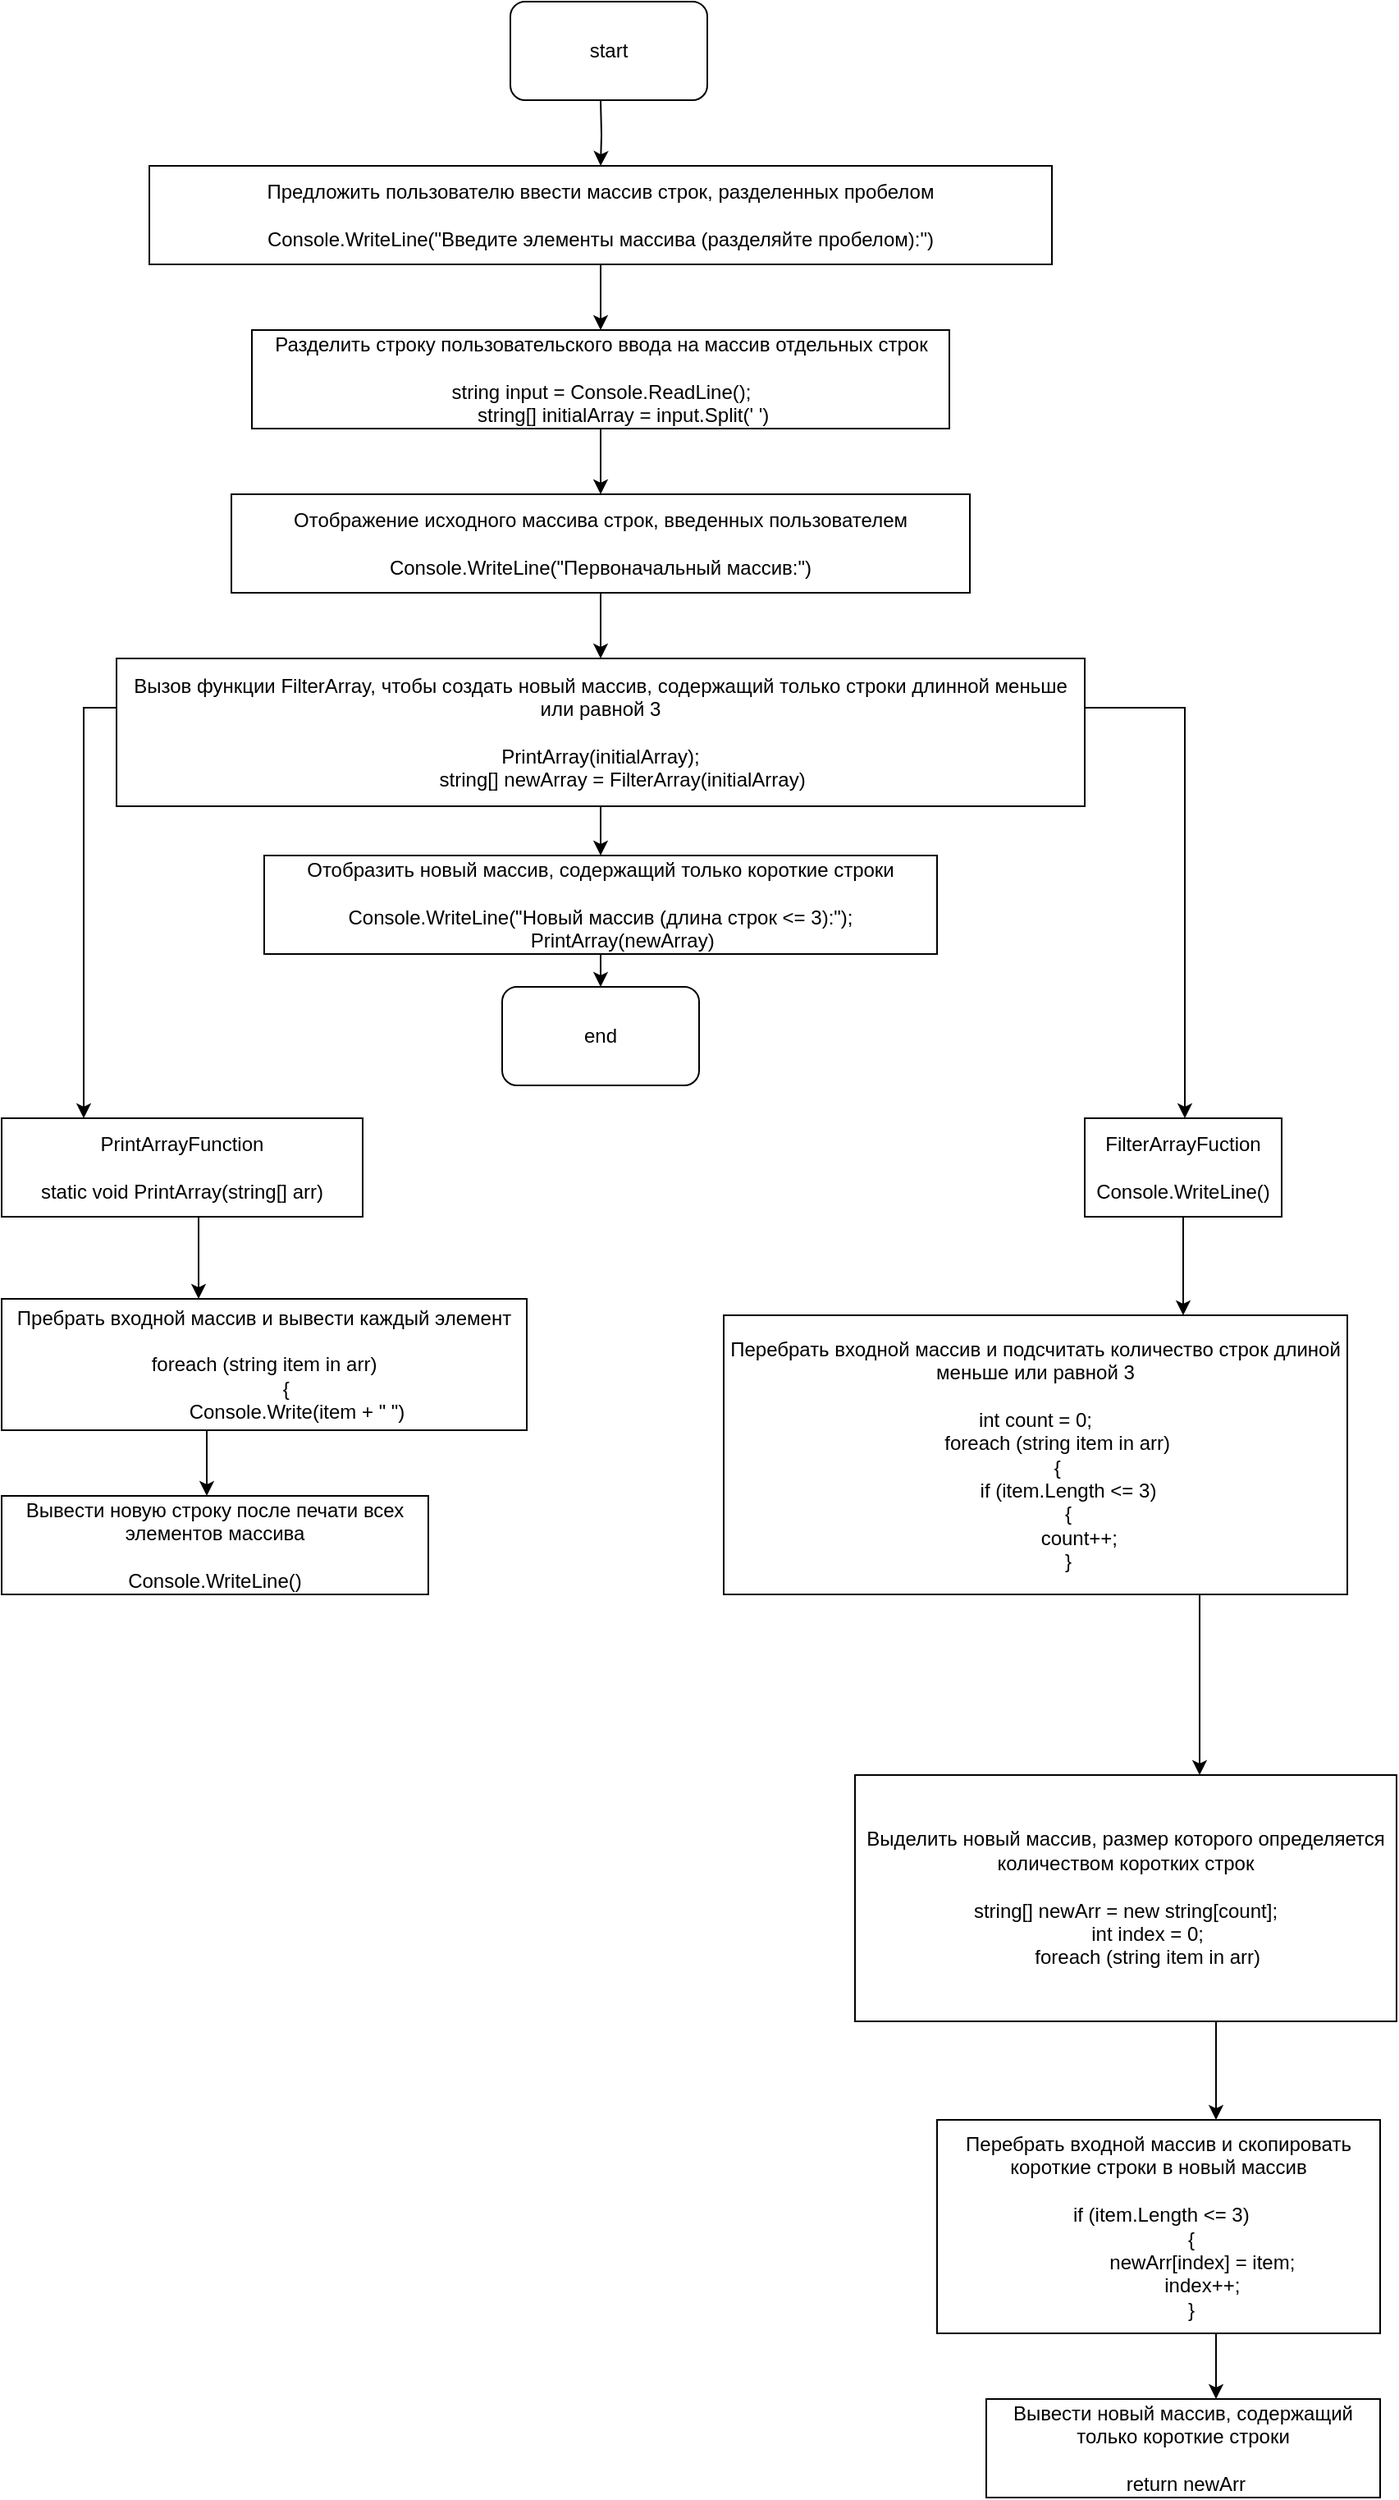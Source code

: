 <mxfile version="21.6.2" type="device">
  <diagram name="Страница 1" id="-FLLMSF8bOhSY_mKbfHn">
    <mxGraphModel dx="1002" dy="575" grid="1" gridSize="10" guides="1" tooltips="1" connect="1" arrows="1" fold="1" page="1" pageScale="1" pageWidth="827" pageHeight="1169" math="0" shadow="0">
      <root>
        <mxCell id="0" />
        <mxCell id="1" parent="0" />
        <mxCell id="be3nLa4gn9_liEJhuqw3-2" style="edgeStyle=orthogonalEdgeStyle;rounded=0;orthogonalLoop=1;jettySize=auto;html=1;" edge="1" parent="1" target="be3nLa4gn9_liEJhuqw3-3">
          <mxGeometry relative="1" as="geometry">
            <mxPoint x="365" y="100" as="targetPoint" />
            <mxPoint x="365" y="70" as="sourcePoint" />
          </mxGeometry>
        </mxCell>
        <mxCell id="be3nLa4gn9_liEJhuqw3-4" style="edgeStyle=orthogonalEdgeStyle;rounded=0;orthogonalLoop=1;jettySize=auto;html=1;" edge="1" parent="1" source="be3nLa4gn9_liEJhuqw3-3" target="be3nLa4gn9_liEJhuqw3-5">
          <mxGeometry relative="1" as="geometry">
            <mxPoint x="365" y="200" as="targetPoint" />
          </mxGeometry>
        </mxCell>
        <mxCell id="be3nLa4gn9_liEJhuqw3-3" value="Предложить пользователю ввести массив строк, разделенных пробелом&lt;br&gt;&lt;br&gt;Console.WriteLine(&quot;Введите элементы массива (разделяйте пробелом):&quot;)" style="rounded=0;whiteSpace=wrap;html=1;" vertex="1" parent="1">
          <mxGeometry x="90" y="110" width="550" height="60" as="geometry" />
        </mxCell>
        <mxCell id="be3nLa4gn9_liEJhuqw3-6" style="edgeStyle=orthogonalEdgeStyle;rounded=0;orthogonalLoop=1;jettySize=auto;html=1;" edge="1" parent="1" source="be3nLa4gn9_liEJhuqw3-5" target="be3nLa4gn9_liEJhuqw3-7">
          <mxGeometry relative="1" as="geometry">
            <mxPoint x="365" y="310" as="targetPoint" />
          </mxGeometry>
        </mxCell>
        <mxCell id="be3nLa4gn9_liEJhuqw3-5" value="Разделить строку пользовательского ввода на массив отдельных строк&lt;br&gt;&lt;br&gt;&lt;div&gt;string input = Console.ReadLine();&lt;/div&gt;&lt;div&gt;&amp;nbsp; &amp;nbsp; &amp;nbsp; &amp;nbsp; string[] initialArray = input.Split(&#39; &#39;)&lt;/div&gt;" style="rounded=0;whiteSpace=wrap;html=1;" vertex="1" parent="1">
          <mxGeometry x="152.5" y="210" width="425" height="60" as="geometry" />
        </mxCell>
        <mxCell id="be3nLa4gn9_liEJhuqw3-8" style="edgeStyle=orthogonalEdgeStyle;rounded=0;orthogonalLoop=1;jettySize=auto;html=1;" edge="1" parent="1" source="be3nLa4gn9_liEJhuqw3-7" target="be3nLa4gn9_liEJhuqw3-9">
          <mxGeometry relative="1" as="geometry">
            <mxPoint x="365" y="410" as="targetPoint" />
          </mxGeometry>
        </mxCell>
        <mxCell id="be3nLa4gn9_liEJhuqw3-7" value="Отображение исходного массива строк, введенных пользователем&lt;br&gt;&lt;br&gt;Console.WriteLine(&quot;Первоначальный массив:&quot;)" style="rounded=0;whiteSpace=wrap;html=1;" vertex="1" parent="1">
          <mxGeometry x="140" y="310" width="450" height="60" as="geometry" />
        </mxCell>
        <mxCell id="be3nLa4gn9_liEJhuqw3-10" style="edgeStyle=orthogonalEdgeStyle;rounded=0;orthogonalLoop=1;jettySize=auto;html=1;" edge="1" parent="1" source="be3nLa4gn9_liEJhuqw3-9" target="be3nLa4gn9_liEJhuqw3-11">
          <mxGeometry relative="1" as="geometry">
            <mxPoint x="365" y="510" as="targetPoint" />
          </mxGeometry>
        </mxCell>
        <mxCell id="be3nLa4gn9_liEJhuqw3-14" style="edgeStyle=orthogonalEdgeStyle;rounded=0;orthogonalLoop=1;jettySize=auto;html=1;" edge="1" parent="1" source="be3nLa4gn9_liEJhuqw3-9" target="be3nLa4gn9_liEJhuqw3-18">
          <mxGeometry relative="1" as="geometry">
            <mxPoint x="50" y="720" as="targetPoint" />
            <Array as="points">
              <mxPoint x="50" y="440" />
            </Array>
          </mxGeometry>
        </mxCell>
        <mxCell id="be3nLa4gn9_liEJhuqw3-23" style="edgeStyle=orthogonalEdgeStyle;rounded=0;orthogonalLoop=1;jettySize=auto;html=1;" edge="1" parent="1" source="be3nLa4gn9_liEJhuqw3-9" target="be3nLa4gn9_liEJhuqw3-24">
          <mxGeometry relative="1" as="geometry">
            <mxPoint x="720" y="690" as="targetPoint" />
            <Array as="points">
              <mxPoint x="721" y="440" />
            </Array>
          </mxGeometry>
        </mxCell>
        <mxCell id="be3nLa4gn9_liEJhuqw3-9" value="Вызов функции FilterArray, чтобы создать новый массив, содержащий только строки длинной меньше или равной 3&lt;br&gt;&lt;br&gt;&lt;div&gt;PrintArray(initialArray);&lt;/div&gt;&lt;div&gt;&amp;nbsp; &amp;nbsp; &amp;nbsp; &amp;nbsp; string[] newArray = FilterArray(initialArray)&lt;/div&gt;" style="rounded=0;whiteSpace=wrap;html=1;" vertex="1" parent="1">
          <mxGeometry x="70" y="410" width="590" height="90" as="geometry" />
        </mxCell>
        <mxCell id="be3nLa4gn9_liEJhuqw3-15" style="edgeStyle=orthogonalEdgeStyle;rounded=0;orthogonalLoop=1;jettySize=auto;html=1;" edge="1" parent="1" source="be3nLa4gn9_liEJhuqw3-11">
          <mxGeometry relative="1" as="geometry">
            <mxPoint x="365" y="610" as="targetPoint" />
          </mxGeometry>
        </mxCell>
        <mxCell id="be3nLa4gn9_liEJhuqw3-11" value="Отобразить новый массив, содержащий только короткие строки&lt;br&gt;&lt;br&gt;&lt;div&gt;Console.WriteLine(&quot;Новый массив (длина строк &amp;lt;= 3):&quot;);&lt;/div&gt;&lt;div&gt;&amp;nbsp; &amp;nbsp; &amp;nbsp; &amp;nbsp; PrintArray(newArray)&lt;/div&gt;" style="rounded=0;whiteSpace=wrap;html=1;" vertex="1" parent="1">
          <mxGeometry x="160" y="530" width="410" height="60" as="geometry" />
        </mxCell>
        <mxCell id="be3nLa4gn9_liEJhuqw3-16" value="start" style="rounded=1;whiteSpace=wrap;html=1;" vertex="1" parent="1">
          <mxGeometry x="310" y="10" width="120" height="60" as="geometry" />
        </mxCell>
        <mxCell id="be3nLa4gn9_liEJhuqw3-17" value="end" style="rounded=1;whiteSpace=wrap;html=1;" vertex="1" parent="1">
          <mxGeometry x="305" y="610" width="120" height="60" as="geometry" />
        </mxCell>
        <mxCell id="be3nLa4gn9_liEJhuqw3-19" style="edgeStyle=orthogonalEdgeStyle;rounded=0;orthogonalLoop=1;jettySize=auto;html=1;" edge="1" parent="1" source="be3nLa4gn9_liEJhuqw3-18" target="be3nLa4gn9_liEJhuqw3-20">
          <mxGeometry relative="1" as="geometry">
            <mxPoint x="50" y="790" as="targetPoint" />
            <Array as="points">
              <mxPoint x="120" y="770" />
              <mxPoint x="120" y="770" />
            </Array>
          </mxGeometry>
        </mxCell>
        <mxCell id="be3nLa4gn9_liEJhuqw3-18" value="PrintArrayFunction&lt;br&gt;&lt;br&gt;static void PrintArray(string[] arr)" style="rounded=0;whiteSpace=wrap;html=1;" vertex="1" parent="1">
          <mxGeometry y="690" width="220" height="60" as="geometry" />
        </mxCell>
        <mxCell id="be3nLa4gn9_liEJhuqw3-21" style="edgeStyle=orthogonalEdgeStyle;rounded=0;orthogonalLoop=1;jettySize=auto;html=1;" edge="1" parent="1" source="be3nLa4gn9_liEJhuqw3-20" target="be3nLa4gn9_liEJhuqw3-22">
          <mxGeometry relative="1" as="geometry">
            <mxPoint x="50" y="880" as="targetPoint" />
            <Array as="points">
              <mxPoint x="125" y="900" />
              <mxPoint x="125" y="900" />
            </Array>
          </mxGeometry>
        </mxCell>
        <mxCell id="be3nLa4gn9_liEJhuqw3-20" value="Пребрать входной массив и вывести каждый элемент&lt;br&gt;&lt;br&gt;&lt;div&gt;foreach (string item in arr)&lt;/div&gt;&lt;div&gt;&amp;nbsp; &amp;nbsp; &amp;nbsp; &amp;nbsp; {&lt;/div&gt;&lt;div&gt;&amp;nbsp; &amp;nbsp; &amp;nbsp; &amp;nbsp; &amp;nbsp; &amp;nbsp; Console.Write(item + &quot; &quot;)&lt;/div&gt;" style="rounded=0;whiteSpace=wrap;html=1;" vertex="1" parent="1">
          <mxGeometry y="800" width="320" height="80" as="geometry" />
        </mxCell>
        <mxCell id="be3nLa4gn9_liEJhuqw3-22" value="Вывести новую строку после печати всех элементов массива&lt;br&gt;&lt;br&gt;Console.WriteLine()" style="rounded=0;whiteSpace=wrap;html=1;" vertex="1" parent="1">
          <mxGeometry y="920" width="260" height="60" as="geometry" />
        </mxCell>
        <mxCell id="be3nLa4gn9_liEJhuqw3-25" style="edgeStyle=orthogonalEdgeStyle;rounded=0;orthogonalLoop=1;jettySize=auto;html=1;" edge="1" parent="1" source="be3nLa4gn9_liEJhuqw3-24" target="be3nLa4gn9_liEJhuqw3-26">
          <mxGeometry relative="1" as="geometry">
            <mxPoint x="720" y="800" as="targetPoint" />
            <Array as="points">
              <mxPoint x="720" y="800" />
              <mxPoint x="720" y="800" />
            </Array>
          </mxGeometry>
        </mxCell>
        <mxCell id="be3nLa4gn9_liEJhuqw3-24" value="FilterArrayFuction&lt;br&gt;&lt;br&gt;Console.WriteLine()" style="rounded=0;whiteSpace=wrap;html=1;" vertex="1" parent="1">
          <mxGeometry x="660" y="690" width="120" height="60" as="geometry" />
        </mxCell>
        <mxCell id="be3nLa4gn9_liEJhuqw3-27" style="edgeStyle=orthogonalEdgeStyle;rounded=0;orthogonalLoop=1;jettySize=auto;html=1;" edge="1" parent="1" source="be3nLa4gn9_liEJhuqw3-26" target="be3nLa4gn9_liEJhuqw3-28">
          <mxGeometry relative="1" as="geometry">
            <mxPoint x="720" y="880" as="targetPoint" />
            <Array as="points">
              <mxPoint x="730" y="990" />
              <mxPoint x="730" y="990" />
            </Array>
          </mxGeometry>
        </mxCell>
        <mxCell id="be3nLa4gn9_liEJhuqw3-26" value="Перебрать входной массив и подсчитать количество строк длиной меньше или равной 3&lt;br&gt;&lt;br&gt;&lt;div&gt;int count = 0;&lt;/div&gt;&lt;div&gt;&amp;nbsp; &amp;nbsp; &amp;nbsp; &amp;nbsp; foreach (string item in arr)&lt;/div&gt;&lt;div&gt;&amp;nbsp; &amp;nbsp; &amp;nbsp; &amp;nbsp; {&lt;/div&gt;&lt;div&gt;&amp;nbsp; &amp;nbsp; &amp;nbsp; &amp;nbsp; &amp;nbsp; &amp;nbsp; if (item.Length &amp;lt;= 3)&lt;/div&gt;&lt;div&gt;&amp;nbsp; &amp;nbsp; &amp;nbsp; &amp;nbsp; &amp;nbsp; &amp;nbsp; {&lt;/div&gt;&lt;div&gt;&amp;nbsp; &amp;nbsp; &amp;nbsp; &amp;nbsp; &amp;nbsp; &amp;nbsp; &amp;nbsp; &amp;nbsp; count++;&lt;/div&gt;&lt;div&gt;&amp;nbsp; &amp;nbsp; &amp;nbsp; &amp;nbsp; &amp;nbsp; &amp;nbsp; }&lt;/div&gt;" style="rounded=0;whiteSpace=wrap;html=1;" vertex="1" parent="1">
          <mxGeometry x="440" y="810" width="380" height="170" as="geometry" />
        </mxCell>
        <mxCell id="be3nLa4gn9_liEJhuqw3-29" style="edgeStyle=orthogonalEdgeStyle;rounded=0;orthogonalLoop=1;jettySize=auto;html=1;" edge="1" parent="1" source="be3nLa4gn9_liEJhuqw3-28" target="be3nLa4gn9_liEJhuqw3-30">
          <mxGeometry relative="1" as="geometry">
            <mxPoint x="720" y="980" as="targetPoint" />
            <Array as="points">
              <mxPoint x="740" y="1270" />
              <mxPoint x="740" y="1270" />
            </Array>
          </mxGeometry>
        </mxCell>
        <mxCell id="be3nLa4gn9_liEJhuqw3-28" value="Выделить новый массив, размер которого определяется количеством коротких строк&lt;br&gt;&lt;br&gt;&lt;div&gt;string[] newArr = new string[count];&lt;/div&gt;&lt;div&gt;&amp;nbsp; &amp;nbsp; &amp;nbsp; &amp;nbsp; int index = 0;&lt;/div&gt;&lt;div&gt;&amp;nbsp; &amp;nbsp; &amp;nbsp; &amp;nbsp; foreach (string item in arr)&lt;/div&gt;" style="rounded=0;whiteSpace=wrap;html=1;" vertex="1" parent="1">
          <mxGeometry x="520" y="1090" width="330" height="150" as="geometry" />
        </mxCell>
        <mxCell id="be3nLa4gn9_liEJhuqw3-31" style="edgeStyle=orthogonalEdgeStyle;rounded=0;orthogonalLoop=1;jettySize=auto;html=1;" edge="1" parent="1" source="be3nLa4gn9_liEJhuqw3-30" target="be3nLa4gn9_liEJhuqw3-32">
          <mxGeometry relative="1" as="geometry">
            <mxPoint x="720" y="1050" as="targetPoint" />
            <Array as="points">
              <mxPoint x="740" y="1460" />
              <mxPoint x="740" y="1460" />
            </Array>
          </mxGeometry>
        </mxCell>
        <mxCell id="be3nLa4gn9_liEJhuqw3-30" value="Перебрать входной массив и скопировать короткие строки в новый массив&lt;br&gt;&lt;br&gt;&lt;div&gt;&amp;nbsp;if (item.Length &amp;lt;= 3)&lt;/div&gt;&lt;div&gt;&amp;nbsp; &amp;nbsp; &amp;nbsp; &amp;nbsp; &amp;nbsp; &amp;nbsp; {&lt;/div&gt;&lt;div&gt;&amp;nbsp; &amp;nbsp; &amp;nbsp; &amp;nbsp; &amp;nbsp; &amp;nbsp; &amp;nbsp; &amp;nbsp; newArr[index] = item;&lt;/div&gt;&lt;div&gt;&amp;nbsp; &amp;nbsp; &amp;nbsp; &amp;nbsp; &amp;nbsp; &amp;nbsp; &amp;nbsp; &amp;nbsp; index++;&lt;/div&gt;&lt;div&gt;&amp;nbsp; &amp;nbsp; &amp;nbsp; &amp;nbsp; &amp;nbsp; &amp;nbsp; }&lt;/div&gt;" style="rounded=0;whiteSpace=wrap;html=1;" vertex="1" parent="1">
          <mxGeometry x="570" y="1300" width="270" height="130" as="geometry" />
        </mxCell>
        <mxCell id="be3nLa4gn9_liEJhuqw3-32" value="Вывести новый массив, содержащий только короткие строки&lt;br&gt;&lt;br&gt;&amp;nbsp;return newArr" style="rounded=0;whiteSpace=wrap;html=1;" vertex="1" parent="1">
          <mxGeometry x="600" y="1470" width="240" height="60" as="geometry" />
        </mxCell>
      </root>
    </mxGraphModel>
  </diagram>
</mxfile>
